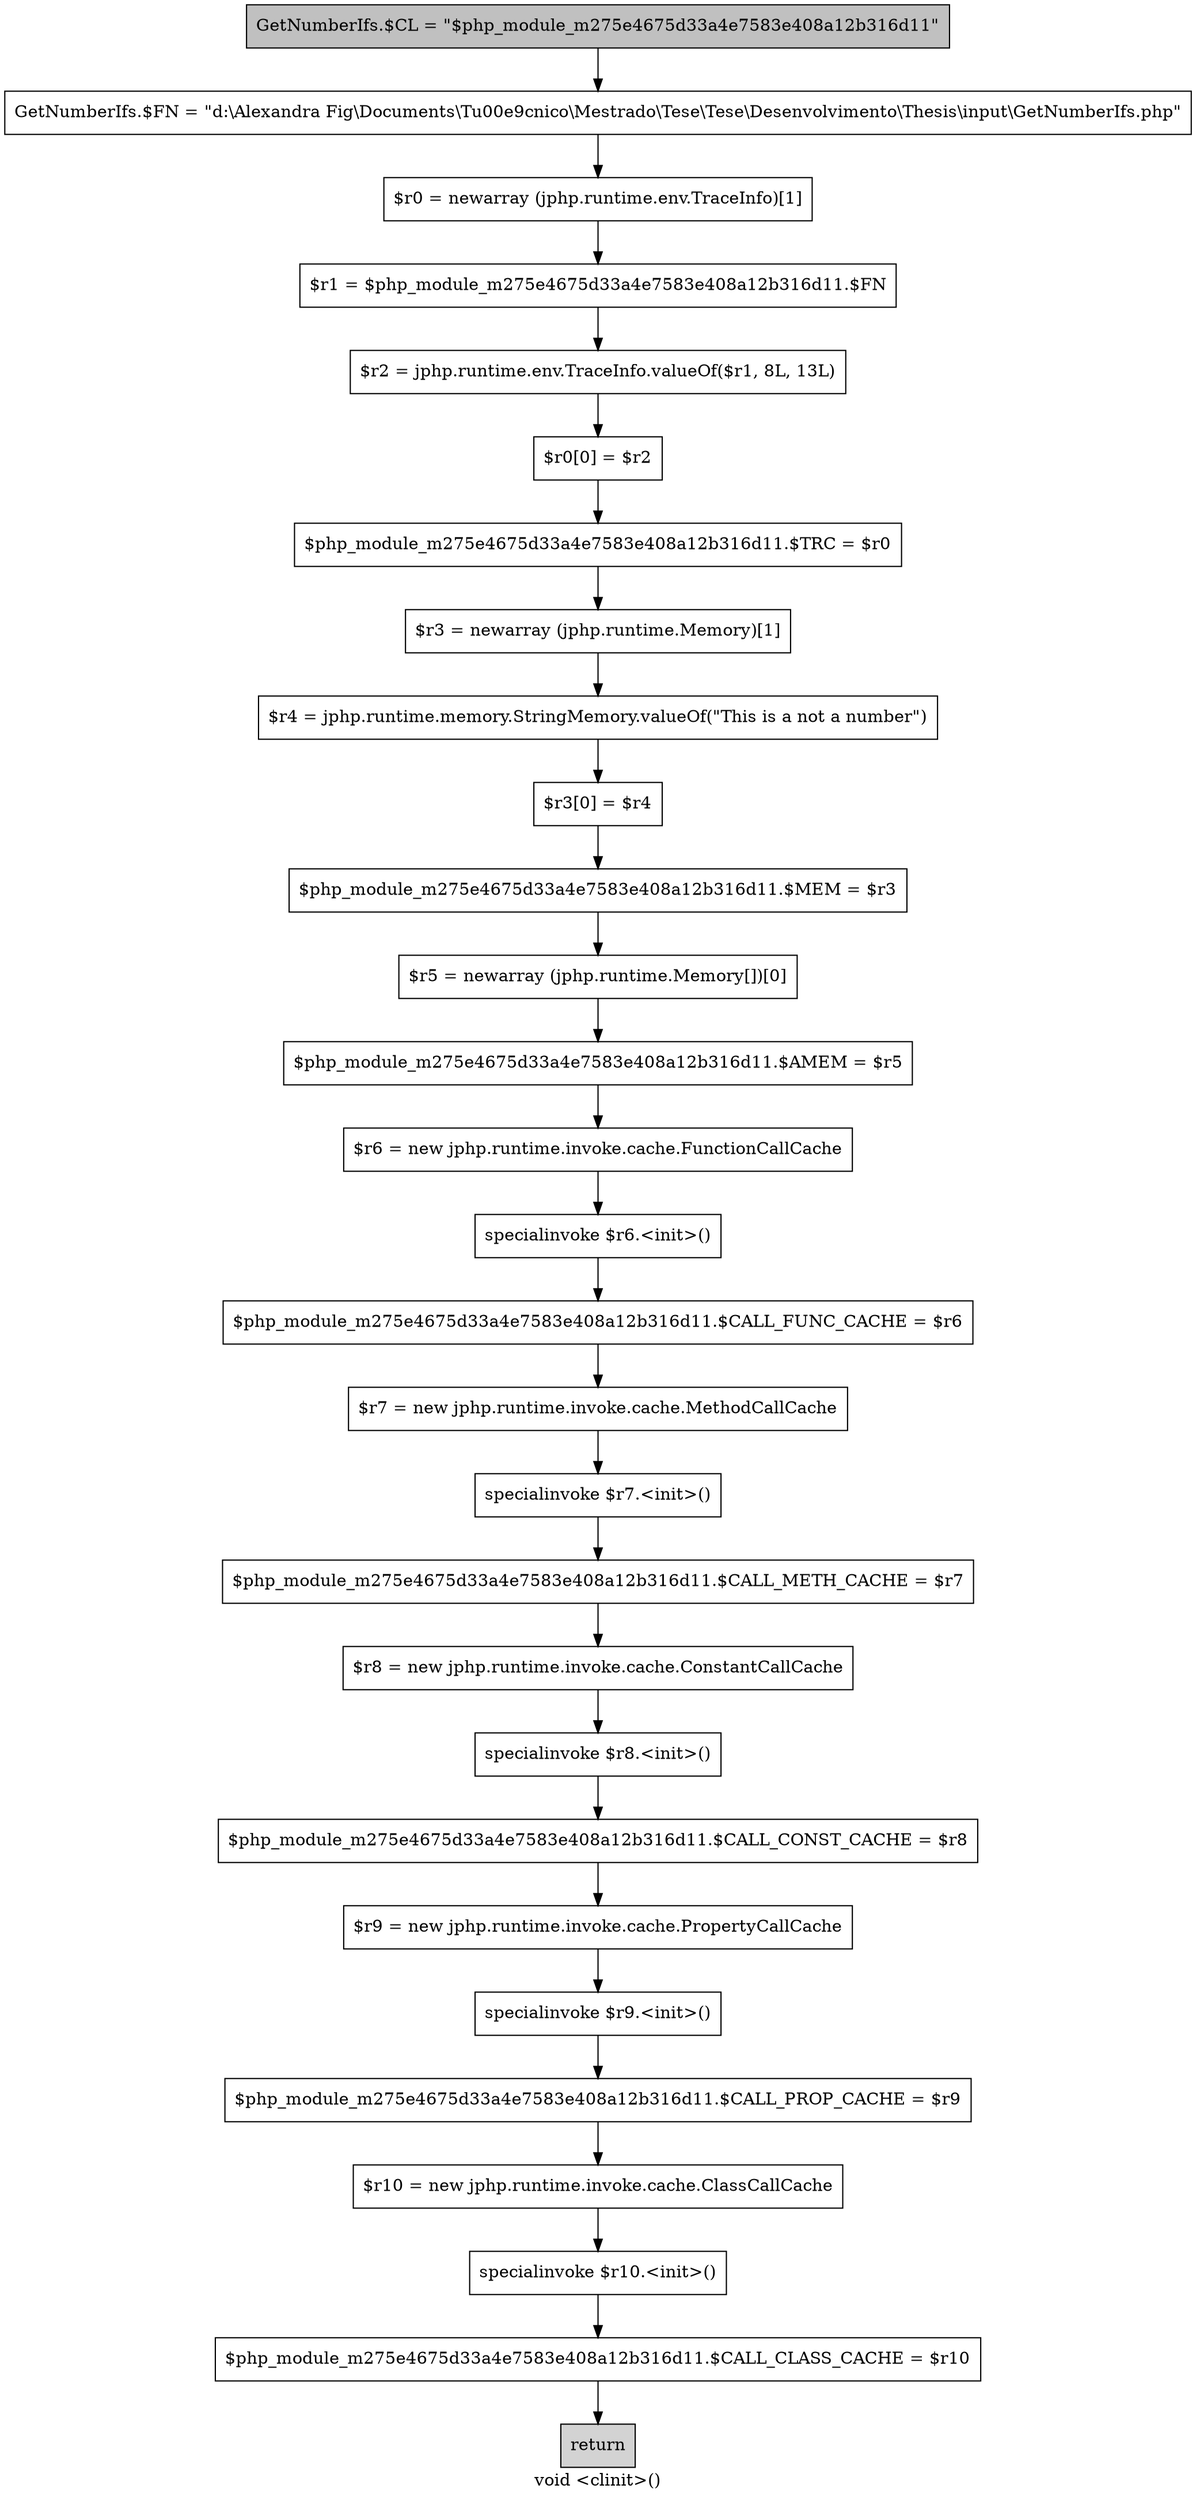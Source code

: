 digraph "void <clinit>()" {
    label="void <clinit>()";
    node [shape=box];
    "0" [style=filled,fillcolor=gray,label="GetNumberIfs.$CL = \"$php_module_m275e4675d33a4e7583e408a12b316d11\"",];
    "1" [label="GetNumberIfs.$FN = \"d:\\Alexandra Fig\\Documents\\T\u00e9cnico\\Mestrado\\Tese\\Tese\\Desenvolvimento\\Thesis\\input\\GetNumberIfs.php\"",];
    "0"->"1";
    "2" [label="$r0 = newarray (jphp.runtime.env.TraceInfo)[1]",];
    "1"->"2";
    "3" [label="$r1 = $php_module_m275e4675d33a4e7583e408a12b316d11.$FN",];
    "2"->"3";
    "4" [label="$r2 = jphp.runtime.env.TraceInfo.valueOf($r1, 8L, 13L)",];
    "3"->"4";
    "5" [label="$r0[0] = $r2",];
    "4"->"5";
    "6" [label="$php_module_m275e4675d33a4e7583e408a12b316d11.$TRC = $r0",];
    "5"->"6";
    "7" [label="$r3 = newarray (jphp.runtime.Memory)[1]",];
    "6"->"7";
    "8" [label="$r4 = jphp.runtime.memory.StringMemory.valueOf(\"This is a not a number\")",];
    "7"->"8";
    "9" [label="$r3[0] = $r4",];
    "8"->"9";
    "10" [label="$php_module_m275e4675d33a4e7583e408a12b316d11.$MEM = $r3",];
    "9"->"10";
    "11" [label="$r5 = newarray (jphp.runtime.Memory[])[0]",];
    "10"->"11";
    "12" [label="$php_module_m275e4675d33a4e7583e408a12b316d11.$AMEM = $r5",];
    "11"->"12";
    "13" [label="$r6 = new jphp.runtime.invoke.cache.FunctionCallCache",];
    "12"->"13";
    "14" [label="specialinvoke $r6.<init>()",];
    "13"->"14";
    "15" [label="$php_module_m275e4675d33a4e7583e408a12b316d11.$CALL_FUNC_CACHE = $r6",];
    "14"->"15";
    "16" [label="$r7 = new jphp.runtime.invoke.cache.MethodCallCache",];
    "15"->"16";
    "17" [label="specialinvoke $r7.<init>()",];
    "16"->"17";
    "18" [label="$php_module_m275e4675d33a4e7583e408a12b316d11.$CALL_METH_CACHE = $r7",];
    "17"->"18";
    "19" [label="$r8 = new jphp.runtime.invoke.cache.ConstantCallCache",];
    "18"->"19";
    "20" [label="specialinvoke $r8.<init>()",];
    "19"->"20";
    "21" [label="$php_module_m275e4675d33a4e7583e408a12b316d11.$CALL_CONST_CACHE = $r8",];
    "20"->"21";
    "22" [label="$r9 = new jphp.runtime.invoke.cache.PropertyCallCache",];
    "21"->"22";
    "23" [label="specialinvoke $r9.<init>()",];
    "22"->"23";
    "24" [label="$php_module_m275e4675d33a4e7583e408a12b316d11.$CALL_PROP_CACHE = $r9",];
    "23"->"24";
    "25" [label="$r10 = new jphp.runtime.invoke.cache.ClassCallCache",];
    "24"->"25";
    "26" [label="specialinvoke $r10.<init>()",];
    "25"->"26";
    "27" [label="$php_module_m275e4675d33a4e7583e408a12b316d11.$CALL_CLASS_CACHE = $r10",];
    "26"->"27";
    "28" [style=filled,fillcolor=lightgray,label="return",];
    "27"->"28";
}

